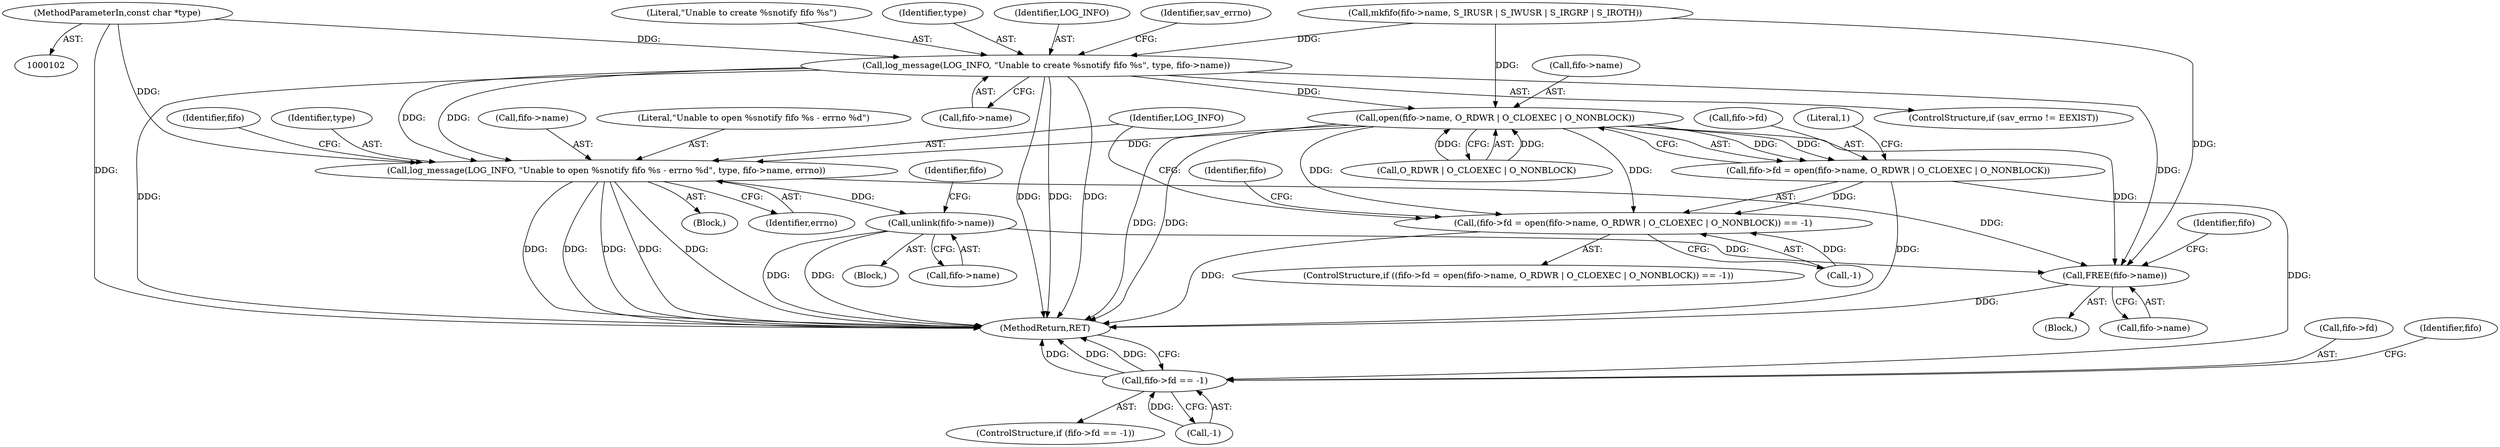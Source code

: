 digraph "1_keepalived_04f2d32871bb3b11d7dc024039952f2fe2750306_10@pointer" {
"1000105" [label="(MethodParameterIn,const char *type)"];
"1000146" [label="(Call,log_message(LOG_INFO, \"Unable to create %snotify fifo %s\", type, fifo->name))"];
"1000178" [label="(Call,open(fifo->name, O_RDWR | O_CLOEXEC | O_NONBLOCK))"];
"1000173" [label="(Call,(fifo->fd = open(fifo->name, O_RDWR | O_CLOEXEC | O_NONBLOCK)) == -1)"];
"1000174" [label="(Call,fifo->fd = open(fifo->name, O_RDWR | O_CLOEXEC | O_NONBLOCK))"];
"1000213" [label="(Call,fifo->fd == -1)"];
"1000190" [label="(Call,log_message(LOG_INFO, \"Unable to open %snotify fifo %s - errno %d\", type, fifo->name, errno))"];
"1000203" [label="(Call,unlink(fifo->name))"];
"1000220" [label="(Call,FREE(fifo->name))"];
"1000209" [label="(Identifier,fifo)"];
"1000173" [label="(Call,(fifo->fd = open(fifo->name, O_RDWR | O_CLOEXEC | O_NONBLOCK)) == -1)"];
"1000204" [label="(Call,fifo->name)"];
"1000190" [label="(Call,log_message(LOG_INFO, \"Unable to open %snotify fifo %s - errno %d\", type, fifo->name, errno))"];
"1000194" [label="(Call,fifo->name)"];
"1000192" [label="(Literal,\"Unable to open %snotify fifo %s - errno %d\")"];
"1000226" [label="(Identifier,fifo)"];
"1000156" [label="(Identifier,sav_errno)"];
"1000220" [label="(Call,FREE(fifo->name))"];
"1000150" [label="(Call,fifo->name)"];
"1000200" [label="(Identifier,fifo)"];
"1000203" [label="(Call,unlink(fifo->name))"];
"1000212" [label="(ControlStructure,if (fifo->fd == -1))"];
"1000182" [label="(Call,O_RDWR | O_CLOEXEC | O_NONBLOCK)"];
"1000174" [label="(Call,fifo->fd = open(fifo->name, O_RDWR | O_CLOEXEC | O_NONBLOCK))"];
"1000191" [label="(Identifier,LOG_INFO)"];
"1000142" [label="(ControlStructure,if (sav_errno != EEXIST))"];
"1000105" [label="(MethodParameterIn,const char *type)"];
"1000187" [label="(Call,-1)"];
"1000219" [label="(Block,)"];
"1000217" [label="(Call,-1)"];
"1000214" [label="(Call,fifo->fd)"];
"1000197" [label="(Identifier,errno)"];
"1000178" [label="(Call,open(fifo->name, O_RDWR | O_CLOEXEC | O_NONBLOCK))"];
"1000229" [label="(MethodReturn,RET)"];
"1000189" [label="(Block,)"];
"1000213" [label="(Call,fifo->fd == -1)"];
"1000146" [label="(Call,log_message(LOG_INFO, \"Unable to create %snotify fifo %s\", type, fifo->name))"];
"1000121" [label="(Call,mkfifo(fifo->name, S_IRUSR | S_IWUSR | S_IRGRP | S_IROTH))"];
"1000221" [label="(Call,fifo->name)"];
"1000215" [label="(Identifier,fifo)"];
"1000175" [label="(Call,fifo->fd)"];
"1000148" [label="(Literal,\"Unable to create %snotify fifo %s\")"];
"1000149" [label="(Identifier,type)"];
"1000188" [label="(Literal,1)"];
"1000172" [label="(ControlStructure,if ((fifo->fd = open(fifo->name, O_RDWR | O_CLOEXEC | O_NONBLOCK)) == -1))"];
"1000147" [label="(Identifier,LOG_INFO)"];
"1000179" [label="(Call,fifo->name)"];
"1000193" [label="(Identifier,type)"];
"1000222" [label="(Identifier,fifo)"];
"1000202" [label="(Block,)"];
"1000105" -> "1000102"  [label="AST: "];
"1000105" -> "1000229"  [label="DDG: "];
"1000105" -> "1000146"  [label="DDG: "];
"1000105" -> "1000190"  [label="DDG: "];
"1000146" -> "1000142"  [label="AST: "];
"1000146" -> "1000150"  [label="CFG: "];
"1000147" -> "1000146"  [label="AST: "];
"1000148" -> "1000146"  [label="AST: "];
"1000149" -> "1000146"  [label="AST: "];
"1000150" -> "1000146"  [label="AST: "];
"1000156" -> "1000146"  [label="CFG: "];
"1000146" -> "1000229"  [label="DDG: "];
"1000146" -> "1000229"  [label="DDG: "];
"1000146" -> "1000229"  [label="DDG: "];
"1000146" -> "1000229"  [label="DDG: "];
"1000121" -> "1000146"  [label="DDG: "];
"1000146" -> "1000178"  [label="DDG: "];
"1000146" -> "1000190"  [label="DDG: "];
"1000146" -> "1000190"  [label="DDG: "];
"1000146" -> "1000220"  [label="DDG: "];
"1000178" -> "1000174"  [label="AST: "];
"1000178" -> "1000182"  [label="CFG: "];
"1000179" -> "1000178"  [label="AST: "];
"1000182" -> "1000178"  [label="AST: "];
"1000174" -> "1000178"  [label="CFG: "];
"1000178" -> "1000229"  [label="DDG: "];
"1000178" -> "1000229"  [label="DDG: "];
"1000178" -> "1000173"  [label="DDG: "];
"1000178" -> "1000173"  [label="DDG: "];
"1000178" -> "1000174"  [label="DDG: "];
"1000178" -> "1000174"  [label="DDG: "];
"1000121" -> "1000178"  [label="DDG: "];
"1000182" -> "1000178"  [label="DDG: "];
"1000182" -> "1000178"  [label="DDG: "];
"1000178" -> "1000190"  [label="DDG: "];
"1000178" -> "1000220"  [label="DDG: "];
"1000173" -> "1000172"  [label="AST: "];
"1000173" -> "1000187"  [label="CFG: "];
"1000174" -> "1000173"  [label="AST: "];
"1000187" -> "1000173"  [label="AST: "];
"1000191" -> "1000173"  [label="CFG: "];
"1000215" -> "1000173"  [label="CFG: "];
"1000173" -> "1000229"  [label="DDG: "];
"1000174" -> "1000173"  [label="DDG: "];
"1000187" -> "1000173"  [label="DDG: "];
"1000175" -> "1000174"  [label="AST: "];
"1000188" -> "1000174"  [label="CFG: "];
"1000174" -> "1000229"  [label="DDG: "];
"1000174" -> "1000213"  [label="DDG: "];
"1000213" -> "1000212"  [label="AST: "];
"1000213" -> "1000217"  [label="CFG: "];
"1000214" -> "1000213"  [label="AST: "];
"1000217" -> "1000213"  [label="AST: "];
"1000222" -> "1000213"  [label="CFG: "];
"1000229" -> "1000213"  [label="CFG: "];
"1000213" -> "1000229"  [label="DDG: "];
"1000213" -> "1000229"  [label="DDG: "];
"1000213" -> "1000229"  [label="DDG: "];
"1000217" -> "1000213"  [label="DDG: "];
"1000190" -> "1000189"  [label="AST: "];
"1000190" -> "1000197"  [label="CFG: "];
"1000191" -> "1000190"  [label="AST: "];
"1000192" -> "1000190"  [label="AST: "];
"1000193" -> "1000190"  [label="AST: "];
"1000194" -> "1000190"  [label="AST: "];
"1000197" -> "1000190"  [label="AST: "];
"1000200" -> "1000190"  [label="CFG: "];
"1000190" -> "1000229"  [label="DDG: "];
"1000190" -> "1000229"  [label="DDG: "];
"1000190" -> "1000229"  [label="DDG: "];
"1000190" -> "1000229"  [label="DDG: "];
"1000190" -> "1000229"  [label="DDG: "];
"1000190" -> "1000203"  [label="DDG: "];
"1000190" -> "1000220"  [label="DDG: "];
"1000203" -> "1000202"  [label="AST: "];
"1000203" -> "1000204"  [label="CFG: "];
"1000204" -> "1000203"  [label="AST: "];
"1000209" -> "1000203"  [label="CFG: "];
"1000203" -> "1000229"  [label="DDG: "];
"1000203" -> "1000229"  [label="DDG: "];
"1000203" -> "1000220"  [label="DDG: "];
"1000220" -> "1000219"  [label="AST: "];
"1000220" -> "1000221"  [label="CFG: "];
"1000221" -> "1000220"  [label="AST: "];
"1000226" -> "1000220"  [label="CFG: "];
"1000220" -> "1000229"  [label="DDG: "];
"1000121" -> "1000220"  [label="DDG: "];
}

